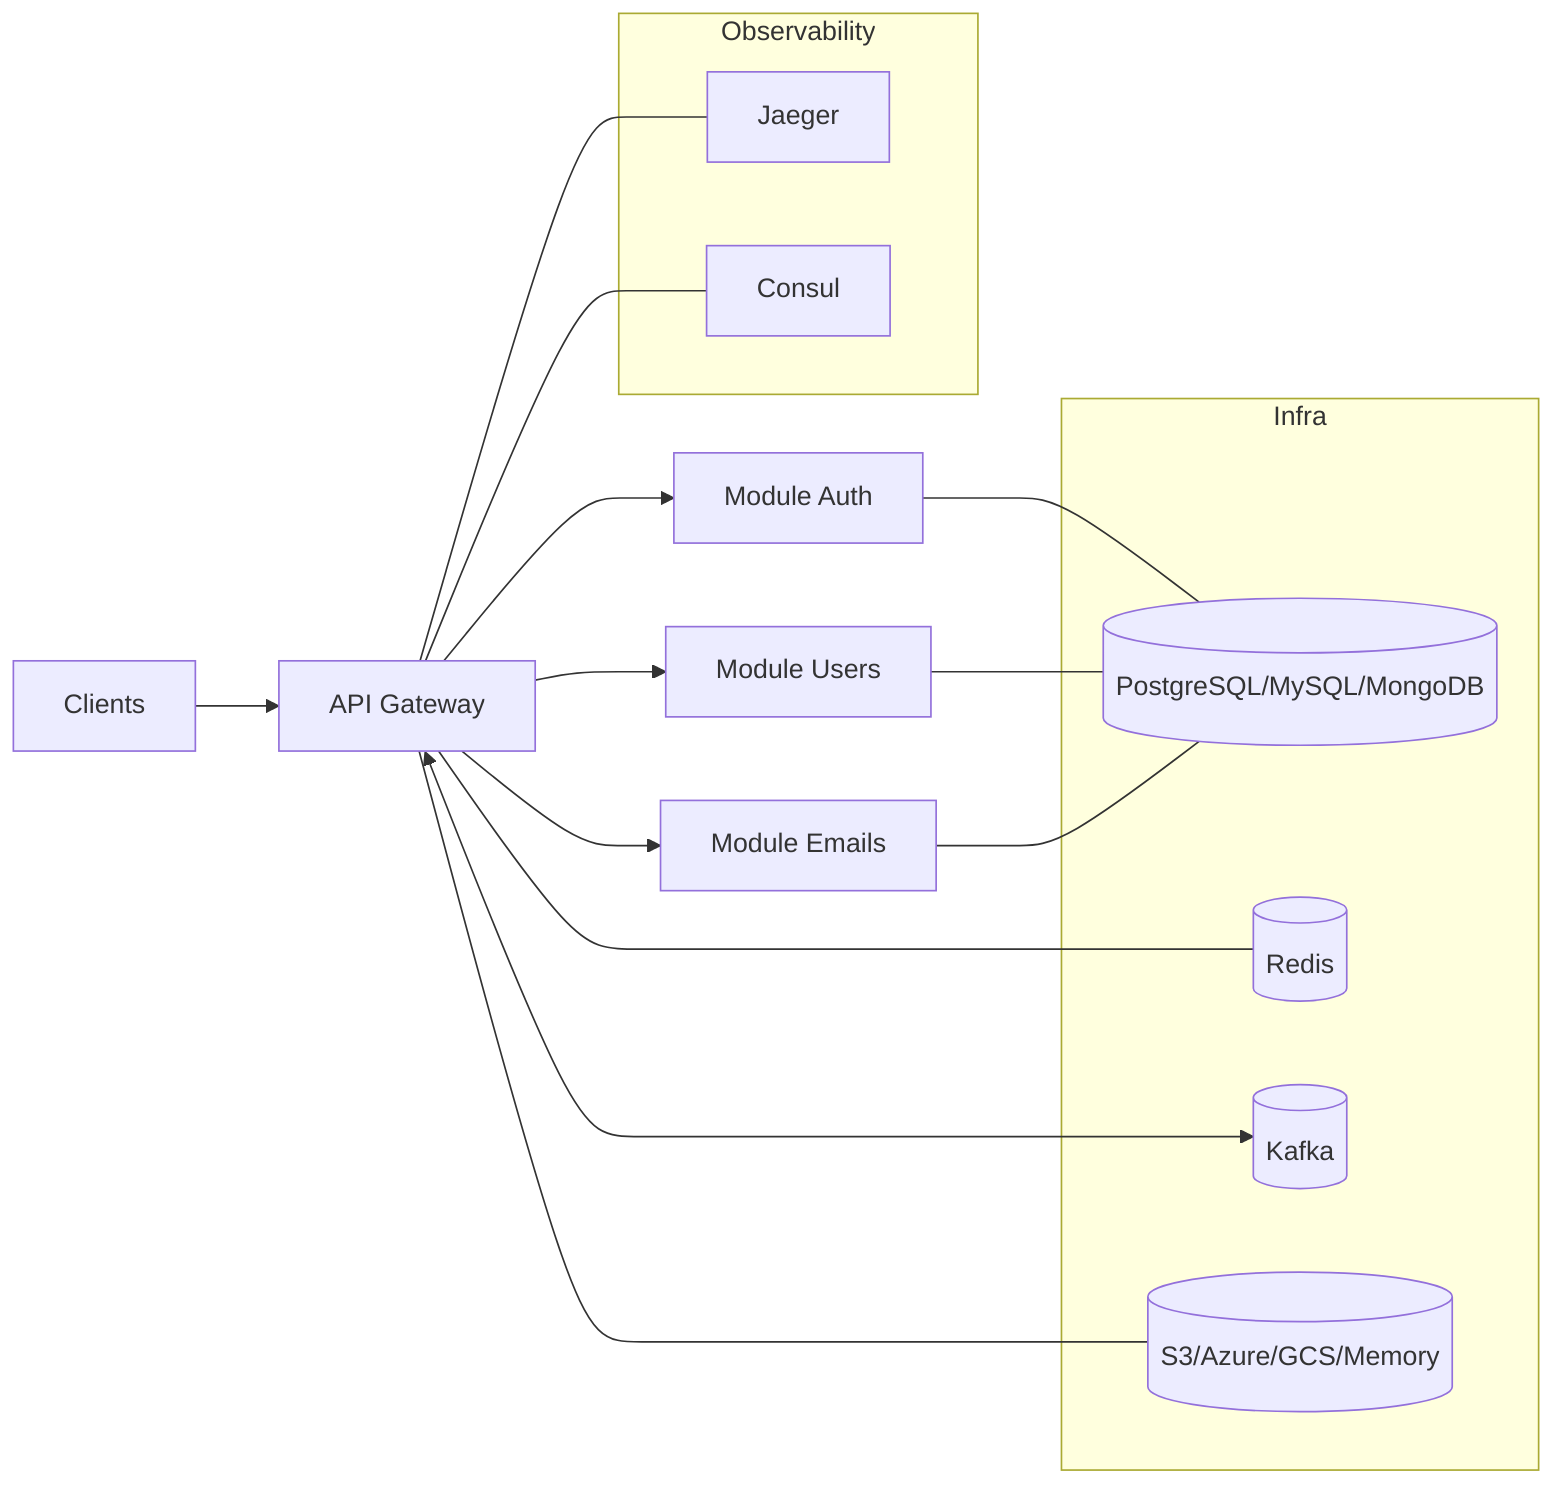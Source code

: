 flowchart LR
  C[Clients] --> GW[API Gateway]
  GW --> M1[Module Auth]
  GW --> M2[Module Users]
  GW --> M3[Module Emails]

  subgraph Infra
    DB[(PostgreSQL/MySQL/MongoDB)]
    REDIS[(Redis)]
    KAFKA[(Kafka)]
    STORE[(S3/Azure/GCS/Memory)]
  end

  M1 --- DB
  M2 --- DB
  M3 --- DB
  GW --- REDIS
  GW --- STORE
  GW <--> KAFKA

  subgraph Observability
    JAEGER[Jaeger]
    CONSUL[Consul]
  end

  GW --- JAEGER
  GW --- CONSUL